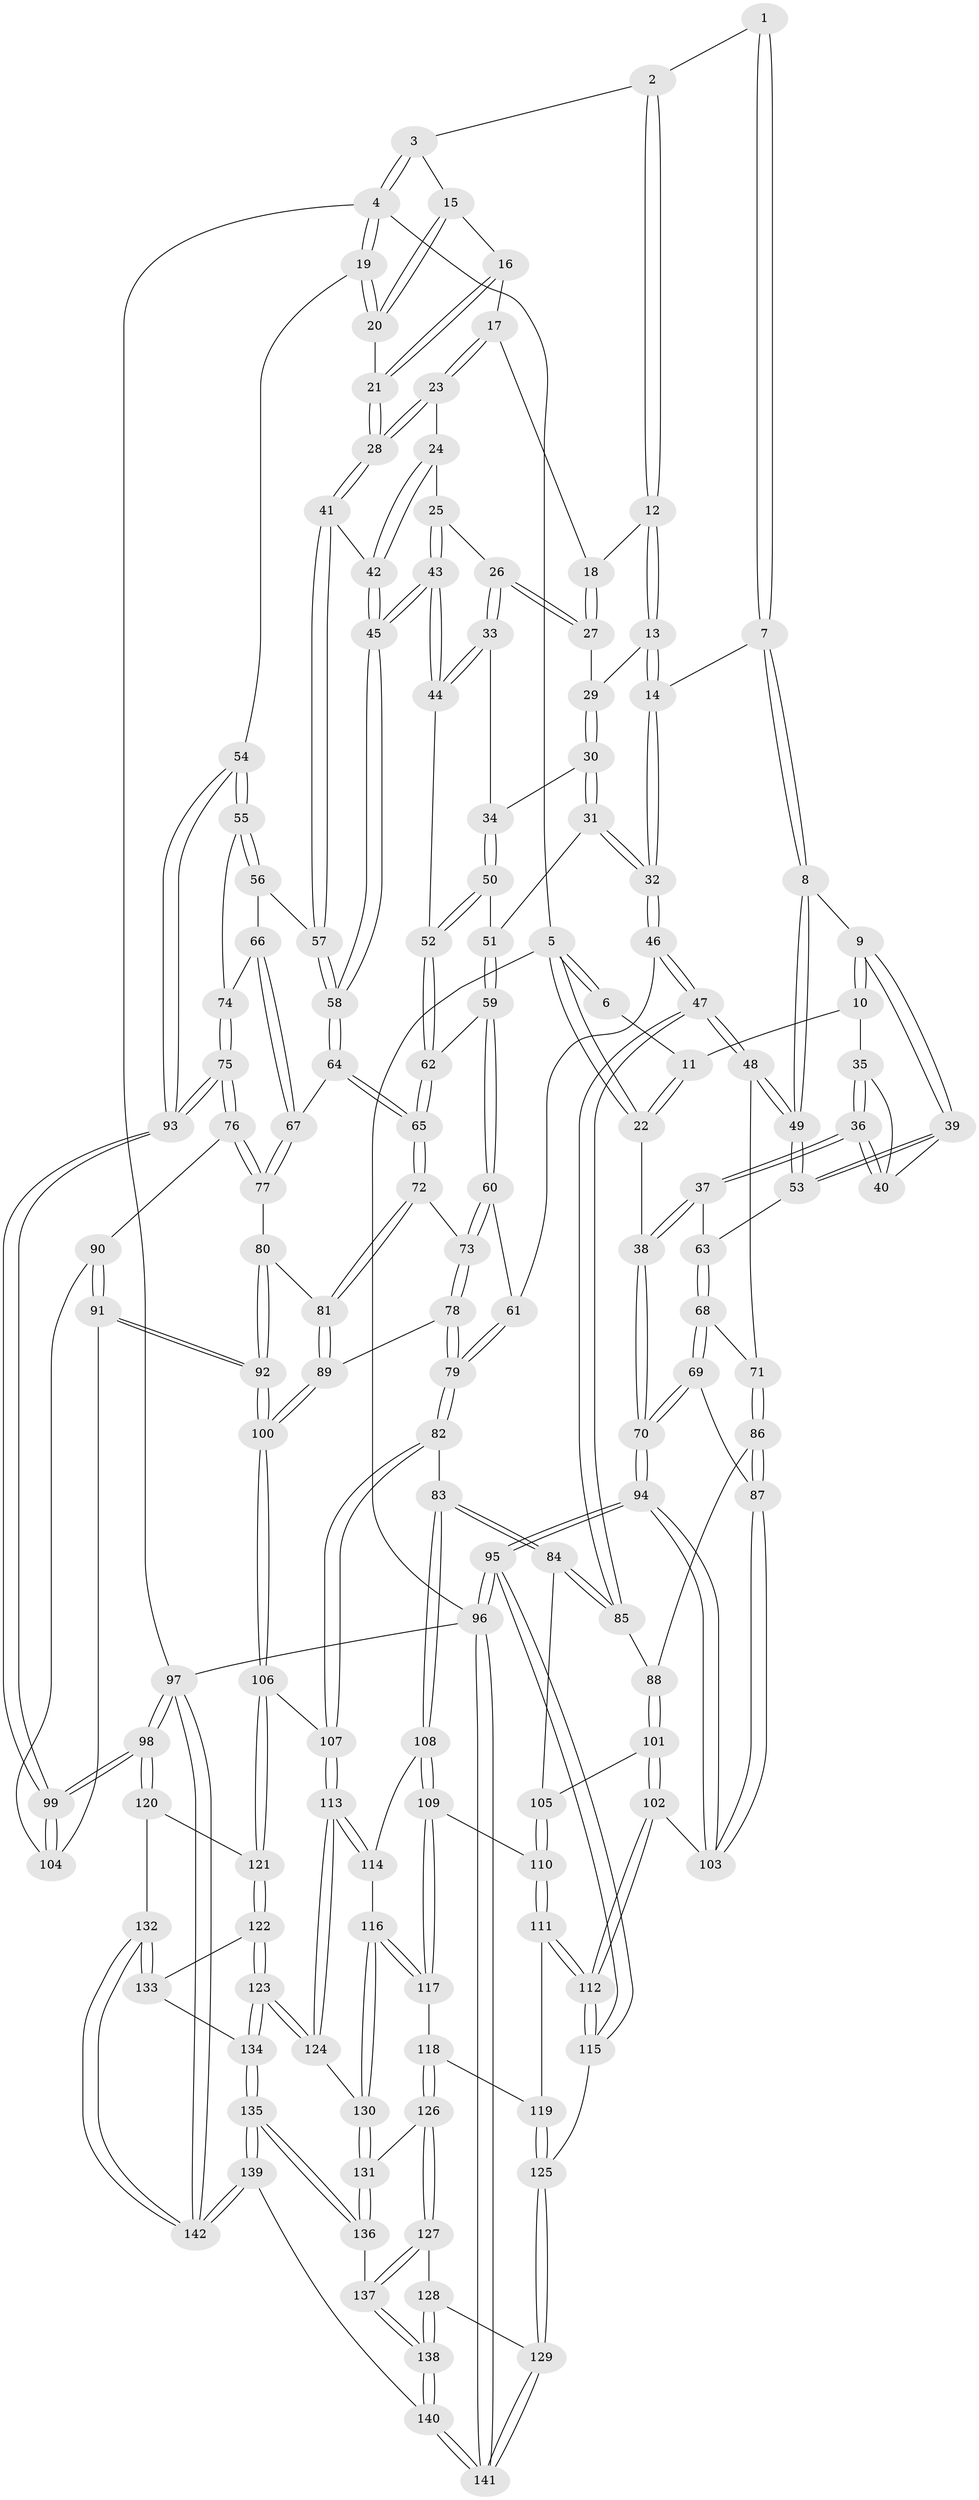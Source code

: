 // coarse degree distribution, {5: 0.43529411764705883, 3: 0.11764705882352941, 4: 0.3058823529411765, 2: 0.023529411764705882, 6: 0.047058823529411764, 7: 0.058823529411764705, 8: 0.011764705882352941}
// Generated by graph-tools (version 1.1) at 2025/05/03/04/25 22:05:06]
// undirected, 142 vertices, 352 edges
graph export_dot {
graph [start="1"]
  node [color=gray90,style=filled];
  1 [pos="+0.27380215764434707+0"];
  2 [pos="+0.4470065024072619+0"];
  3 [pos="+0.8350224638923522+0"];
  4 [pos="+1+0"];
  5 [pos="+0+0"];
  6 [pos="+0.20189868350563367+0"];
  7 [pos="+0.24911559746856987+0.1430670738236157"];
  8 [pos="+0.24229539219358995+0.14983793025050726"];
  9 [pos="+0.1503059914006838+0.13272763873243318"];
  10 [pos="+0.12229271811139782+0.12203949829834751"];
  11 [pos="+0.09966918709989175+0.07682392159079254"];
  12 [pos="+0.4839062795864764+0.01661936720195685"];
  13 [pos="+0.48255414294977633+0.02894363652802584"];
  14 [pos="+0.4187436616379541+0.11818156596769953"];
  15 [pos="+0.8164080933044217+0"];
  16 [pos="+0.7919912277781032+0.02553524191491193"];
  17 [pos="+0.7745677189510579+0.049609433431611394"];
  18 [pos="+0.7405085304572832+0.0679818457512912"];
  19 [pos="+1+0.0852533035608431"];
  20 [pos="+0.9819081162485706+0.11281455031024679"];
  21 [pos="+0.9155560460145287+0.19267937302440985"];
  22 [pos="+0+0.033241022313528025"];
  23 [pos="+0.7918108490892845+0.12509854018904518"];
  24 [pos="+0.7914389479848318+0.19184815266359334"];
  25 [pos="+0.73163075233392+0.21113710020107368"];
  26 [pos="+0.6783743781563171+0.1673976502012604"];
  27 [pos="+0.6804237069954613+0.14772256295630204"];
  28 [pos="+0.9094445215232068+0.2086485931478257"];
  29 [pos="+0.5357525418199199+0.09730080064494606"];
  30 [pos="+0.5626950904844178+0.19003181350133996"];
  31 [pos="+0.5304766585659473+0.2537314227125419"];
  32 [pos="+0.42842546183184776+0.25933141247785896"];
  33 [pos="+0.6526067861605793+0.20067673292016078"];
  34 [pos="+0.6382296362587553+0.20757968149285388"];
  35 [pos="+0.10127130343949607+0.14599468805349738"];
  36 [pos="+0+0.25230206035219516"];
  37 [pos="+0+0.25588253712192777"];
  38 [pos="+0+0.27824994619794385"];
  39 [pos="+0.13374211722315668+0.28573978581876563"];
  40 [pos="+0.11762589245762771+0.27870688070453187"];
  41 [pos="+0.9061722606496863+0.22843230368551606"];
  42 [pos="+0.8016021527145964+0.20572637892424359"];
  43 [pos="+0.7320467123032065+0.2932658697232319"];
  44 [pos="+0.7032430971662651+0.2868757375782196"];
  45 [pos="+0.7701006178428583+0.32463909748824665"];
  46 [pos="+0.35896939079567775+0.3651713000077712"];
  47 [pos="+0.3125052115267268+0.37562884132131835"];
  48 [pos="+0.3002995321663481+0.3698698502911941"];
  49 [pos="+0.2601091055319106+0.3175711293597759"];
  50 [pos="+0.6158365194899741+0.27391655674527937"];
  51 [pos="+0.5455320451298545+0.26849846112019604"];
  52 [pos="+0.6381651240188144+0.3040574983678956"];
  53 [pos="+0.146568711684451+0.29568054862851145"];
  54 [pos="+1+0.3217253083405924"];
  55 [pos="+1+0.32060564422595306"];
  56 [pos="+0.969053928919596+0.29889529703267337"];
  57 [pos="+0.9149019341530329+0.2604308920355978"];
  58 [pos="+0.7803385757472928+0.3413686826885491"];
  59 [pos="+0.55485068252945+0.34221565629086376"];
  60 [pos="+0.4533668217070622+0.40492957505344335"];
  61 [pos="+0.43359534080559126+0.4029783528768296"];
  62 [pos="+0.6190711671219138+0.36505885226390034"];
  63 [pos="+0.09012086270623888+0.36165878189710393"];
  64 [pos="+0.7793217440119361+0.3576806331949008"];
  65 [pos="+0.6488127176630349+0.42997854777560945"];
  66 [pos="+0.9070019162718629+0.4079590346771018"];
  67 [pos="+0.8338175058930629+0.4285997250335023"];
  68 [pos="+0.08465970102456868+0.42945133584735956"];
  69 [pos="+0.03181295580039848+0.4834866187301447"];
  70 [pos="+0+0.46102028005063256"];
  71 [pos="+0.2894906811441328+0.3751704323898989"];
  72 [pos="+0.6390249954178077+0.45732486393003874"];
  73 [pos="+0.5690360758361893+0.4696406523145445"];
  74 [pos="+0.9328966856102843+0.42643337068762327"];
  75 [pos="+1+0.5733143489744406"];
  76 [pos="+0.9052367946746398+0.5589309673976639"];
  77 [pos="+0.8299404015003624+0.4739715373740902"];
  78 [pos="+0.5177646753773693+0.5727336527961961"];
  79 [pos="+0.4726042236858329+0.609732442382069"];
  80 [pos="+0.8200284446964862+0.4808215237438014"];
  81 [pos="+0.6722563071051693+0.5139474765191474"];
  82 [pos="+0.4659088230695627+0.6224502675181293"];
  83 [pos="+0.4464777838885959+0.6319439262534565"];
  84 [pos="+0.3111993378657421+0.5618675630205594"];
  85 [pos="+0.30344997010229763+0.5434088871328103"];
  86 [pos="+0.1358709976544595+0.5235566318155975"];
  87 [pos="+0.0735755244983957+0.5200160119215373"];
  88 [pos="+0.1887375104297747+0.5571200258808607"];
  89 [pos="+0.67725628506365+0.5854975822217535"];
  90 [pos="+0.9021645819367524+0.5618964707784665"];
  91 [pos="+0.7260943633934287+0.685213999101447"];
  92 [pos="+0.7260773285028933+0.6852182430555963"];
  93 [pos="+1+0.6275556981365"];
  94 [pos="+0+0.6143449890324857"];
  95 [pos="+0+0.8043559683949295"];
  96 [pos="+0+1"];
  97 [pos="+1+1"];
  98 [pos="+1+0.9366091497267405"];
  99 [pos="+1+0.8295457568159227"];
  100 [pos="+0.7187323438265786+0.6886882067065611"];
  101 [pos="+0.16066747224800065+0.6621182751546477"];
  102 [pos="+0.11697628385834237+0.6861929757266849"];
  103 [pos="+0.09172990119177798+0.6240569934479302"];
  104 [pos="+0.8771045615536338+0.6984896020189899"];
  105 [pos="+0.2619165618101154+0.6552209787371696"];
  106 [pos="+0.7158051101315719+0.6943992114636584"];
  107 [pos="+0.6136554968794579+0.7047805869158538"];
  108 [pos="+0.4448397944001181+0.6369165522208244"];
  109 [pos="+0.30743311976092513+0.7320610743929944"];
  110 [pos="+0.2764087515677068+0.6934935340313797"];
  111 [pos="+0.1931541539853711+0.7555883428466794"];
  112 [pos="+0.09298707204175968+0.7456231183470373"];
  113 [pos="+0.5160311916612805+0.8153322450877466"];
  114 [pos="+0.4451677463512157+0.7256426904274049"];
  115 [pos="+0.03429846351731307+0.8104047288340503"];
  116 [pos="+0.3627836902577442+0.7974617147574006"];
  117 [pos="+0.31270051038494195+0.7785571885431971"];
  118 [pos="+0.29165966647859837+0.7948219239277212"];
  119 [pos="+0.2681418417756502+0.7976321028040182"];
  120 [pos="+0.7540239283573513+0.7746771873734014"];
  121 [pos="+0.7262913656770067+0.7459459053979961"];
  122 [pos="+0.6766723905086647+0.826149165519157"];
  123 [pos="+0.5427592388625102+0.9048366173923763"];
  124 [pos="+0.5131598780895199+0.8565569957330093"];
  125 [pos="+0.13196145732045195+0.9114509902976565"];
  126 [pos="+0.2897437435249845+0.8959687918800339"];
  127 [pos="+0.2561854206397997+0.9206574580206142"];
  128 [pos="+0.23238110817653754+0.9299350322748748"];
  129 [pos="+0.15035919012420856+0.9449982078659139"];
  130 [pos="+0.39573027448000564+0.8521746287424952"];
  131 [pos="+0.36644035866895036+0.9049070143688598"];
  132 [pos="+0.8269007833021139+1"];
  133 [pos="+0.7013879644136836+0.9260815168880425"];
  134 [pos="+0.5449912324180342+0.9487929514694354"];
  135 [pos="+0.5379615307001636+0.9828021998004194"];
  136 [pos="+0.37548486810877174+0.9386266382293968"];
  137 [pos="+0.35161362370534793+0.9865238010359523"];
  138 [pos="+0.34449254435189175+1"];
  139 [pos="+0.5598091054692584+1"];
  140 [pos="+0.3519963730334636+1"];
  141 [pos="+0.13853163557224285+1"];
  142 [pos="+1+1"];
  1 -- 2;
  1 -- 7;
  1 -- 7;
  2 -- 3;
  2 -- 12;
  2 -- 12;
  3 -- 4;
  3 -- 4;
  3 -- 15;
  4 -- 5;
  4 -- 19;
  4 -- 19;
  4 -- 97;
  5 -- 6;
  5 -- 6;
  5 -- 22;
  5 -- 22;
  5 -- 96;
  6 -- 11;
  7 -- 8;
  7 -- 8;
  7 -- 14;
  8 -- 9;
  8 -- 49;
  8 -- 49;
  9 -- 10;
  9 -- 10;
  9 -- 39;
  9 -- 39;
  10 -- 11;
  10 -- 35;
  11 -- 22;
  11 -- 22;
  12 -- 13;
  12 -- 13;
  12 -- 18;
  13 -- 14;
  13 -- 14;
  13 -- 29;
  14 -- 32;
  14 -- 32;
  15 -- 16;
  15 -- 20;
  15 -- 20;
  16 -- 17;
  16 -- 21;
  16 -- 21;
  17 -- 18;
  17 -- 23;
  17 -- 23;
  18 -- 27;
  18 -- 27;
  19 -- 20;
  19 -- 20;
  19 -- 54;
  20 -- 21;
  21 -- 28;
  21 -- 28;
  22 -- 38;
  23 -- 24;
  23 -- 28;
  23 -- 28;
  24 -- 25;
  24 -- 42;
  24 -- 42;
  25 -- 26;
  25 -- 43;
  25 -- 43;
  26 -- 27;
  26 -- 27;
  26 -- 33;
  26 -- 33;
  27 -- 29;
  28 -- 41;
  28 -- 41;
  29 -- 30;
  29 -- 30;
  30 -- 31;
  30 -- 31;
  30 -- 34;
  31 -- 32;
  31 -- 32;
  31 -- 51;
  32 -- 46;
  32 -- 46;
  33 -- 34;
  33 -- 44;
  33 -- 44;
  34 -- 50;
  34 -- 50;
  35 -- 36;
  35 -- 36;
  35 -- 40;
  36 -- 37;
  36 -- 37;
  36 -- 40;
  36 -- 40;
  37 -- 38;
  37 -- 38;
  37 -- 63;
  38 -- 70;
  38 -- 70;
  39 -- 40;
  39 -- 53;
  39 -- 53;
  41 -- 42;
  41 -- 57;
  41 -- 57;
  42 -- 45;
  42 -- 45;
  43 -- 44;
  43 -- 44;
  43 -- 45;
  43 -- 45;
  44 -- 52;
  45 -- 58;
  45 -- 58;
  46 -- 47;
  46 -- 47;
  46 -- 61;
  47 -- 48;
  47 -- 48;
  47 -- 85;
  47 -- 85;
  48 -- 49;
  48 -- 49;
  48 -- 71;
  49 -- 53;
  49 -- 53;
  50 -- 51;
  50 -- 52;
  50 -- 52;
  51 -- 59;
  51 -- 59;
  52 -- 62;
  52 -- 62;
  53 -- 63;
  54 -- 55;
  54 -- 55;
  54 -- 93;
  54 -- 93;
  55 -- 56;
  55 -- 56;
  55 -- 74;
  56 -- 57;
  56 -- 66;
  57 -- 58;
  57 -- 58;
  58 -- 64;
  58 -- 64;
  59 -- 60;
  59 -- 60;
  59 -- 62;
  60 -- 61;
  60 -- 73;
  60 -- 73;
  61 -- 79;
  61 -- 79;
  62 -- 65;
  62 -- 65;
  63 -- 68;
  63 -- 68;
  64 -- 65;
  64 -- 65;
  64 -- 67;
  65 -- 72;
  65 -- 72;
  66 -- 67;
  66 -- 67;
  66 -- 74;
  67 -- 77;
  67 -- 77;
  68 -- 69;
  68 -- 69;
  68 -- 71;
  69 -- 70;
  69 -- 70;
  69 -- 87;
  70 -- 94;
  70 -- 94;
  71 -- 86;
  71 -- 86;
  72 -- 73;
  72 -- 81;
  72 -- 81;
  73 -- 78;
  73 -- 78;
  74 -- 75;
  74 -- 75;
  75 -- 76;
  75 -- 76;
  75 -- 93;
  75 -- 93;
  76 -- 77;
  76 -- 77;
  76 -- 90;
  77 -- 80;
  78 -- 79;
  78 -- 79;
  78 -- 89;
  79 -- 82;
  79 -- 82;
  80 -- 81;
  80 -- 92;
  80 -- 92;
  81 -- 89;
  81 -- 89;
  82 -- 83;
  82 -- 107;
  82 -- 107;
  83 -- 84;
  83 -- 84;
  83 -- 108;
  83 -- 108;
  84 -- 85;
  84 -- 85;
  84 -- 105;
  85 -- 88;
  86 -- 87;
  86 -- 87;
  86 -- 88;
  87 -- 103;
  87 -- 103;
  88 -- 101;
  88 -- 101;
  89 -- 100;
  89 -- 100;
  90 -- 91;
  90 -- 91;
  90 -- 104;
  91 -- 92;
  91 -- 92;
  91 -- 104;
  92 -- 100;
  92 -- 100;
  93 -- 99;
  93 -- 99;
  94 -- 95;
  94 -- 95;
  94 -- 103;
  94 -- 103;
  95 -- 96;
  95 -- 96;
  95 -- 115;
  95 -- 115;
  96 -- 141;
  96 -- 141;
  96 -- 97;
  97 -- 98;
  97 -- 98;
  97 -- 142;
  97 -- 142;
  98 -- 99;
  98 -- 99;
  98 -- 120;
  98 -- 120;
  99 -- 104;
  99 -- 104;
  100 -- 106;
  100 -- 106;
  101 -- 102;
  101 -- 102;
  101 -- 105;
  102 -- 103;
  102 -- 112;
  102 -- 112;
  105 -- 110;
  105 -- 110;
  106 -- 107;
  106 -- 121;
  106 -- 121;
  107 -- 113;
  107 -- 113;
  108 -- 109;
  108 -- 109;
  108 -- 114;
  109 -- 110;
  109 -- 117;
  109 -- 117;
  110 -- 111;
  110 -- 111;
  111 -- 112;
  111 -- 112;
  111 -- 119;
  112 -- 115;
  112 -- 115;
  113 -- 114;
  113 -- 114;
  113 -- 124;
  113 -- 124;
  114 -- 116;
  115 -- 125;
  116 -- 117;
  116 -- 117;
  116 -- 130;
  116 -- 130;
  117 -- 118;
  118 -- 119;
  118 -- 126;
  118 -- 126;
  119 -- 125;
  119 -- 125;
  120 -- 121;
  120 -- 132;
  121 -- 122;
  121 -- 122;
  122 -- 123;
  122 -- 123;
  122 -- 133;
  123 -- 124;
  123 -- 124;
  123 -- 134;
  123 -- 134;
  124 -- 130;
  125 -- 129;
  125 -- 129;
  126 -- 127;
  126 -- 127;
  126 -- 131;
  127 -- 128;
  127 -- 137;
  127 -- 137;
  128 -- 129;
  128 -- 138;
  128 -- 138;
  129 -- 141;
  129 -- 141;
  130 -- 131;
  130 -- 131;
  131 -- 136;
  131 -- 136;
  132 -- 133;
  132 -- 133;
  132 -- 142;
  132 -- 142;
  133 -- 134;
  134 -- 135;
  134 -- 135;
  135 -- 136;
  135 -- 136;
  135 -- 139;
  135 -- 139;
  136 -- 137;
  137 -- 138;
  137 -- 138;
  138 -- 140;
  138 -- 140;
  139 -- 140;
  139 -- 142;
  139 -- 142;
  140 -- 141;
  140 -- 141;
}
